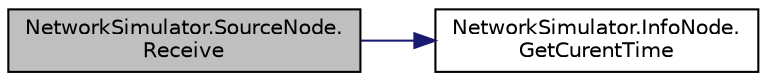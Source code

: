 digraph "NetworkSimulator.SourceNode.Receive"
{
  edge [fontname="Helvetica",fontsize="10",labelfontname="Helvetica",labelfontsize="10"];
  node [fontname="Helvetica",fontsize="10",shape=record];
  rankdir="LR";
  Node1 [label="NetworkSimulator.SourceNode.\lReceive",height=0.2,width=0.4,color="black", fillcolor="grey75", style="filled", fontcolor="black"];
  Node1 -> Node2 [color="midnightblue",fontsize="10",style="solid",fontname="Helvetica"];
  Node2 [label="NetworkSimulator.InfoNode.\lGetCurentTime",height=0.2,width=0.4,color="black", fillcolor="white", style="filled",URL="$class_network_simulator_1_1_info_node.html#ada80a234225d01f27a5a56e555d9793a",tooltip="Запрос текущего времени "];
}
